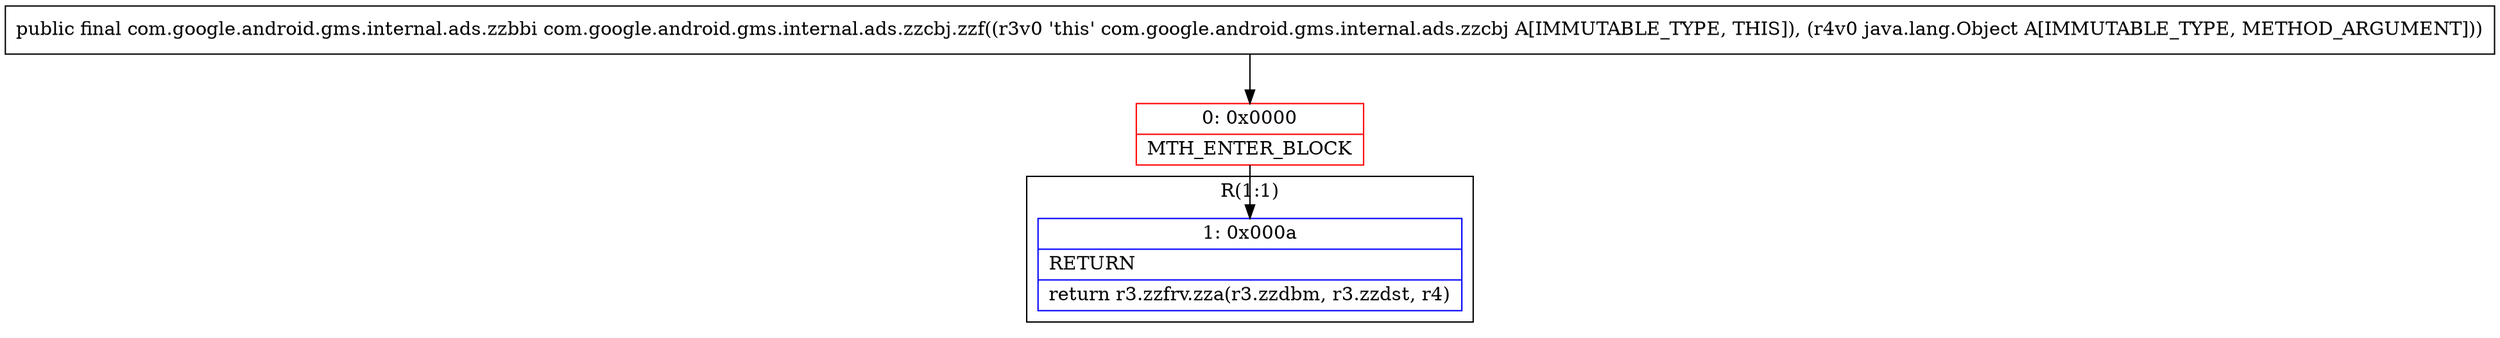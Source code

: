 digraph "CFG forcom.google.android.gms.internal.ads.zzcbj.zzf(Ljava\/lang\/Object;)Lcom\/google\/android\/gms\/internal\/ads\/zzbbi;" {
subgraph cluster_Region_347090228 {
label = "R(1:1)";
node [shape=record,color=blue];
Node_1 [shape=record,label="{1\:\ 0x000a|RETURN\l|return r3.zzfrv.zza(r3.zzdbm, r3.zzdst, r4)\l}"];
}
Node_0 [shape=record,color=red,label="{0\:\ 0x0000|MTH_ENTER_BLOCK\l}"];
MethodNode[shape=record,label="{public final com.google.android.gms.internal.ads.zzbbi com.google.android.gms.internal.ads.zzcbj.zzf((r3v0 'this' com.google.android.gms.internal.ads.zzcbj A[IMMUTABLE_TYPE, THIS]), (r4v0 java.lang.Object A[IMMUTABLE_TYPE, METHOD_ARGUMENT])) }"];
MethodNode -> Node_0;
Node_0 -> Node_1;
}

